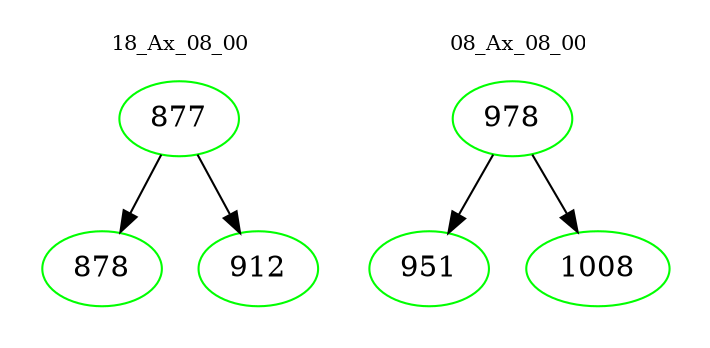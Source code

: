 digraph{
subgraph cluster_0 {
color = white
label = "18_Ax_08_00";
fontsize=10;
T0_877 [label="877", color="green"]
T0_877 -> T0_878 [color="black"]
T0_878 [label="878", color="green"]
T0_877 -> T0_912 [color="black"]
T0_912 [label="912", color="green"]
}
subgraph cluster_1 {
color = white
label = "08_Ax_08_00";
fontsize=10;
T1_978 [label="978", color="green"]
T1_978 -> T1_951 [color="black"]
T1_951 [label="951", color="green"]
T1_978 -> T1_1008 [color="black"]
T1_1008 [label="1008", color="green"]
}
}
